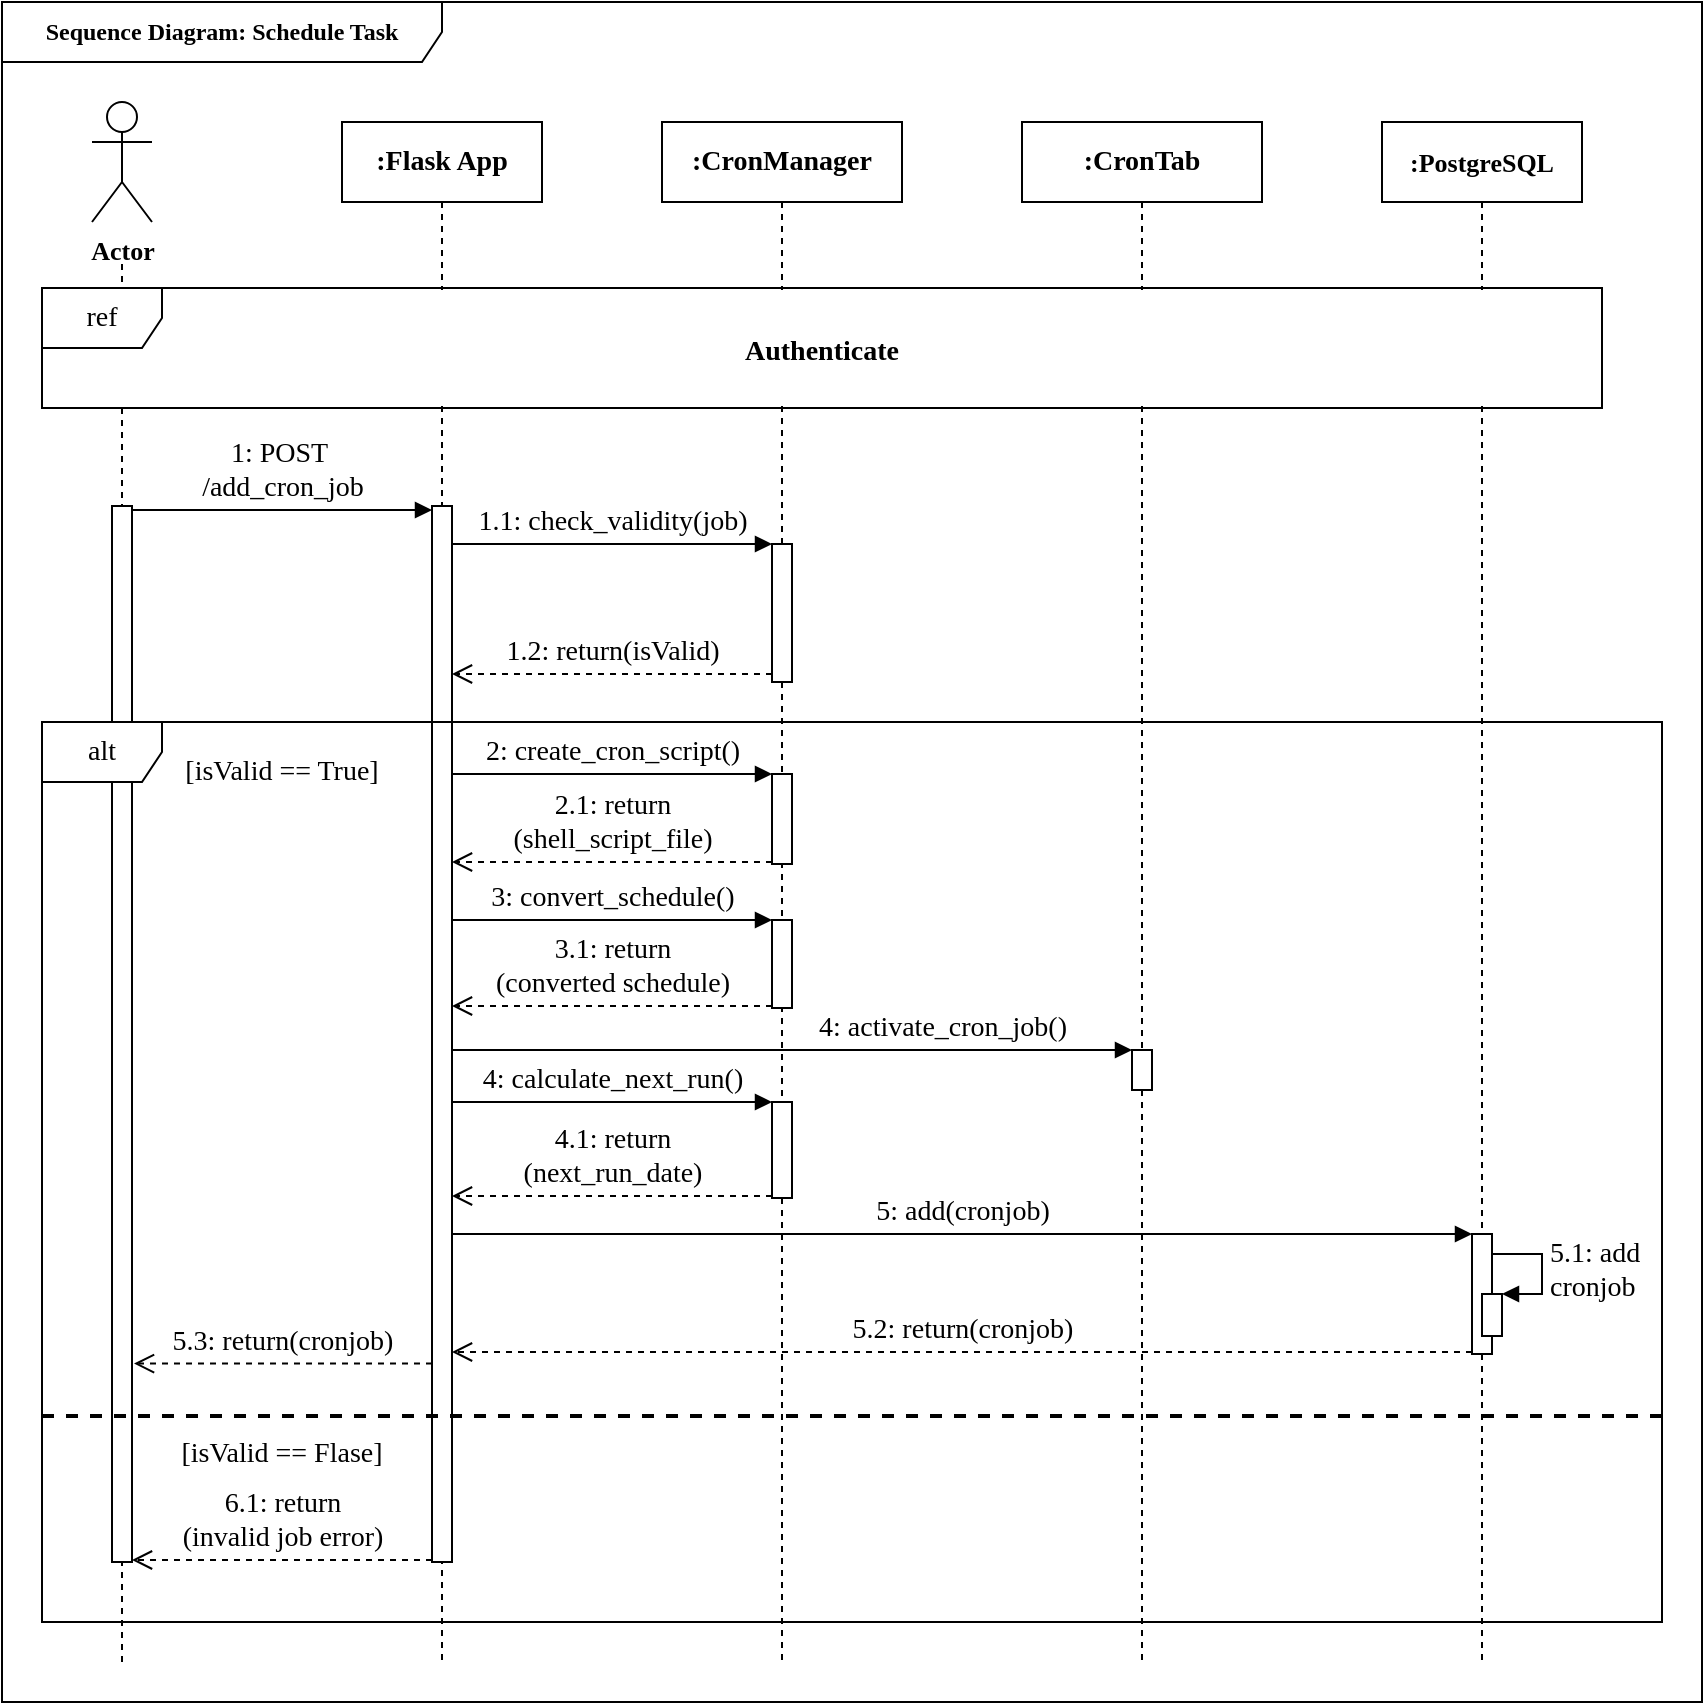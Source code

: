 <mxfile version="13.6.5" type="github">
  <diagram id="kgpKYQtTHZ0yAKxKKP6v" name="Page-1">
    <mxGraphModel dx="1038" dy="548" grid="1" gridSize="10" guides="1" tooltips="1" connect="1" arrows="1" fold="1" page="1" pageScale="1" pageWidth="850" pageHeight="1100" math="0" shadow="0" extFonts="Old Standard TT^https://fonts.googleapis.com/css?family=Old+Standard+TT">
      <root>
        <mxCell id="0" />
        <mxCell id="1" parent="0" />
        <mxCell id="8H_aosuaoS525BL20_1y-1" value="&lt;b&gt;&lt;font face=&quot;Old Standard TT&quot;&gt;Sequence Diagram: Schedule Task&lt;/font&gt;&lt;/b&gt;" style="shape=umlFrame;whiteSpace=wrap;html=1;width=220;height=30;" parent="1" vertex="1">
          <mxGeometry x="190" y="30" width="850" height="850" as="geometry" />
        </mxCell>
        <mxCell id="BJgerjKeEdl1azDdf-ck-2" value="" style="endArrow=none;dashed=1;html=1;" parent="1" edge="1">
          <mxGeometry width="50" height="50" relative="1" as="geometry">
            <mxPoint x="250" y="860" as="sourcePoint" />
            <mxPoint x="250" y="158" as="targetPoint" />
          </mxGeometry>
        </mxCell>
        <mxCell id="won6xVCmw4BPkQLx-nKb-10" value="&lt;font face=&quot;Old Standard TT&quot; size=&quot;1&quot;&gt;&lt;b style=&quot;font-size: 14px&quot;&gt;:CronTab&lt;/b&gt;&lt;/font&gt;" style="shape=umlLifeline;perimeter=lifelinePerimeter;whiteSpace=wrap;html=1;container=1;collapsible=0;recursiveResize=0;outlineConnect=0;" parent="1" vertex="1">
          <mxGeometry x="700" y="90" width="120" height="770" as="geometry" />
        </mxCell>
        <mxCell id="won6xVCmw4BPkQLx-nKb-11" value="&lt;font face=&quot;Old Standard TT&quot; size=&quot;1&quot;&gt;&lt;b style=&quot;font-size: 13px&quot;&gt;:PostgreSQL&lt;/b&gt;&lt;/font&gt;" style="shape=umlLifeline;perimeter=lifelinePerimeter;whiteSpace=wrap;html=1;container=1;collapsible=0;recursiveResize=0;outlineConnect=0;" parent="1" vertex="1">
          <mxGeometry x="880" y="90" width="100" height="770" as="geometry" />
        </mxCell>
        <mxCell id="tm0qoD8EZ-h7sCKLFaxw-24" value="" style="html=1;points=[];perimeter=orthogonalPerimeter;strokeWidth=1;fontFamily=Old Standard TT;fontSize=14;" parent="won6xVCmw4BPkQLx-nKb-11" vertex="1">
          <mxGeometry x="45" y="556" width="10" height="60" as="geometry" />
        </mxCell>
        <mxCell id="tm0qoD8EZ-h7sCKLFaxw-29" value="" style="html=1;points=[];perimeter=orthogonalPerimeter;strokeWidth=1;fontFamily=Old Standard TT;fontSize=14;" parent="won6xVCmw4BPkQLx-nKb-11" vertex="1">
          <mxGeometry x="50" y="586" width="10" height="21" as="geometry" />
        </mxCell>
        <mxCell id="tm0qoD8EZ-h7sCKLFaxw-30" value="5.1: add&lt;br&gt;cronjob" style="edgeStyle=orthogonalEdgeStyle;html=1;align=left;spacingLeft=2;endArrow=block;rounded=0;entryX=1;entryY=0;labelBackgroundColor=none;strokeWidth=1;fontFamily=Old Standard TT;fontSize=14;" parent="won6xVCmw4BPkQLx-nKb-11" target="tm0qoD8EZ-h7sCKLFaxw-29" edge="1">
          <mxGeometry relative="1" as="geometry">
            <mxPoint x="55" y="566" as="sourcePoint" />
            <Array as="points">
              <mxPoint x="80" y="566" />
            </Array>
          </mxGeometry>
        </mxCell>
        <mxCell id="won6xVCmw4BPkQLx-nKb-28" value="&lt;font face=&quot;Old Standard TT&quot; style=&quot;font-size: 13px&quot;&gt;&lt;b&gt;Actor&lt;/b&gt;&lt;/font&gt;" style="shape=umlActor;verticalLabelPosition=bottom;verticalAlign=top;html=1;" parent="1" vertex="1">
          <mxGeometry x="235" y="80" width="30" height="60" as="geometry" />
        </mxCell>
        <mxCell id="won6xVCmw4BPkQLx-nKb-9" value="&lt;font face=&quot;Old Standard TT&quot; size=&quot;1&quot;&gt;&lt;b style=&quot;font-size: 14px&quot;&gt;:Flask App&lt;/b&gt;&lt;/font&gt;" style="shape=umlLifeline;perimeter=lifelinePerimeter;whiteSpace=wrap;html=1;container=1;collapsible=0;recursiveResize=0;outlineConnect=0;" parent="1" vertex="1">
          <mxGeometry x="360" y="90" width="100" height="770" as="geometry" />
        </mxCell>
        <mxCell id="BJgerjKeEdl1azDdf-ck-3" value="" style="html=1;points=[];perimeter=orthogonalPerimeter;" parent="won6xVCmw4BPkQLx-nKb-9" vertex="1">
          <mxGeometry x="45" y="192" width="10" height="528" as="geometry" />
        </mxCell>
        <mxCell id="BJgerjKeEdl1azDdf-ck-6" value="&lt;font face=&quot;Old Standard TT&quot; style=&quot;font-size: 14px&quot;&gt;1: POST&amp;nbsp; &lt;br&gt;/add_cron_job&lt;/font&gt;" style="html=1;verticalAlign=bottom;endArrow=block;labelBackgroundColor=none;" parent="1" edge="1">
          <mxGeometry width="80" relative="1" as="geometry">
            <mxPoint x="255" y="284" as="sourcePoint" />
            <mxPoint x="405" y="284" as="targetPoint" />
          </mxGeometry>
        </mxCell>
        <mxCell id="BJgerjKeEdl1azDdf-ck-7" value="" style="html=1;points=[];perimeter=orthogonalPerimeter;" parent="1" vertex="1">
          <mxGeometry x="245" y="282" width="10" height="528" as="geometry" />
        </mxCell>
        <mxCell id="won6xVCmw4BPkQLx-nKb-49" value="&lt;font face=&quot;Old Standard TT&quot; size=&quot;1&quot;&gt;&lt;b style=&quot;font-size: 14px&quot;&gt;:CronManager&lt;/b&gt;&lt;/font&gt;" style="shape=umlLifeline;perimeter=lifelinePerimeter;whiteSpace=wrap;html=1;container=1;collapsible=0;recursiveResize=0;outlineConnect=0;" parent="1" vertex="1">
          <mxGeometry x="520" y="90" width="120" height="770" as="geometry" />
        </mxCell>
        <mxCell id="tm0qoD8EZ-h7sCKLFaxw-3" value="" style="html=1;points=[];perimeter=orthogonalPerimeter;" parent="won6xVCmw4BPkQLx-nKb-49" vertex="1">
          <mxGeometry x="235" y="464" width="10" height="20" as="geometry" />
        </mxCell>
        <mxCell id="tm0qoD8EZ-h7sCKLFaxw-10" value="" style="html=1;points=[];perimeter=orthogonalPerimeter;fontFamily=Old Standard TT;fontSize=14;" parent="won6xVCmw4BPkQLx-nKb-49" vertex="1">
          <mxGeometry x="55" y="399" width="10" height="44" as="geometry" />
        </mxCell>
        <mxCell id="tm0qoD8EZ-h7sCKLFaxw-18" value="" style="html=1;points=[];perimeter=orthogonalPerimeter;strokeWidth=1;fontFamily=Old Standard TT;fontSize=14;" parent="won6xVCmw4BPkQLx-nKb-49" vertex="1">
          <mxGeometry x="55" y="211" width="10" height="69" as="geometry" />
        </mxCell>
        <mxCell id="tm0qoD8EZ-h7sCKLFaxw-21" value="" style="html=1;points=[];perimeter=orthogonalPerimeter;fontFamily=Old Standard TT;fontSize=14;" parent="won6xVCmw4BPkQLx-nKb-49" vertex="1">
          <mxGeometry x="55" y="326" width="10" height="45" as="geometry" />
        </mxCell>
        <mxCell id="tm0qoD8EZ-h7sCKLFaxw-22" value="2.1: return&lt;br&gt;(shell_script_file)" style="html=1;verticalAlign=bottom;endArrow=open;dashed=1;endSize=8;exitX=0;exitY=0.95;labelBackgroundColor=none;fontFamily=Old Standard TT;fontSize=14;" parent="won6xVCmw4BPkQLx-nKb-49" edge="1">
          <mxGeometry relative="1" as="geometry">
            <mxPoint x="-105" y="370" as="targetPoint" />
            <mxPoint x="55" y="370" as="sourcePoint" />
          </mxGeometry>
        </mxCell>
        <mxCell id="tm0qoD8EZ-h7sCKLFaxw-23" value="2: create_cron_script()" style="html=1;verticalAlign=bottom;endArrow=block;entryX=0;entryY=0;labelBackgroundColor=none;fontFamily=Old Standard TT;fontSize=14;" parent="won6xVCmw4BPkQLx-nKb-49" target="tm0qoD8EZ-h7sCKLFaxw-21" edge="1">
          <mxGeometry relative="1" as="geometry">
            <mxPoint x="-105" y="326" as="sourcePoint" />
          </mxGeometry>
        </mxCell>
        <mxCell id="tm0qoD8EZ-h7sCKLFaxw-4" value="&lt;font style=&quot;font-size: 14px&quot; face=&quot;Old Standard TT&quot;&gt;4: activate_cron_job()&lt;/font&gt;" style="html=1;verticalAlign=bottom;endArrow=block;labelBackgroundColor=none;" parent="1" edge="1">
          <mxGeometry x="0.441" relative="1" as="geometry">
            <mxPoint x="415" y="554" as="sourcePoint" />
            <mxPoint x="755" y="554" as="targetPoint" />
            <mxPoint as="offset" />
          </mxGeometry>
        </mxCell>
        <mxCell id="tm0qoD8EZ-h7sCKLFaxw-9" value="[isValid == True]" style="text;align=center;fontStyle=0;verticalAlign=middle;spacingLeft=3;spacingRight=3;strokeColor=none;rotatable=0;points=[[0,0.5],[1,0.5]];portConstraint=eastwest;fontFamily=Old Standard TT;fontSize=14;" parent="1" vertex="1">
          <mxGeometry x="290" y="400" width="80" height="26" as="geometry" />
        </mxCell>
        <mxCell id="tm0qoD8EZ-h7sCKLFaxw-12" value="3.1: return&lt;br&gt;(converted schedule)" style="html=1;verticalAlign=bottom;endArrow=open;dashed=1;endSize=8;exitX=0;exitY=0.95;labelBackgroundColor=none;fontFamily=Old Standard TT;fontSize=14;" parent="1" edge="1">
          <mxGeometry relative="1" as="geometry">
            <mxPoint x="415" y="532" as="targetPoint" />
            <mxPoint x="575" y="532" as="sourcePoint" />
          </mxGeometry>
        </mxCell>
        <mxCell id="tm0qoD8EZ-h7sCKLFaxw-11" value="3: convert_schedule()" style="html=1;verticalAlign=bottom;endArrow=block;entryX=0;entryY=0;labelBackgroundColor=none;fontFamily=Old Standard TT;fontSize=14;" parent="1" target="tm0qoD8EZ-h7sCKLFaxw-10" edge="1">
          <mxGeometry relative="1" as="geometry">
            <mxPoint x="415" y="489" as="sourcePoint" />
          </mxGeometry>
        </mxCell>
        <mxCell id="tm0qoD8EZ-h7sCKLFaxw-13" value="" style="html=1;points=[];perimeter=orthogonalPerimeter;fontFamily=Old Standard TT;fontSize=14;" parent="1" vertex="1">
          <mxGeometry x="575" y="580" width="10" height="48" as="geometry" />
        </mxCell>
        <mxCell id="tm0qoD8EZ-h7sCKLFaxw-14" value="4.1: return&lt;br&gt;(next_run_date)" style="html=1;verticalAlign=bottom;endArrow=open;dashed=1;endSize=8;exitX=0;exitY=0.95;labelBackgroundColor=none;fontFamily=Old Standard TT;fontSize=14;" parent="1" edge="1">
          <mxGeometry relative="1" as="geometry">
            <mxPoint x="415" y="627" as="targetPoint" />
            <mxPoint x="575" y="627" as="sourcePoint" />
          </mxGeometry>
        </mxCell>
        <mxCell id="tm0qoD8EZ-h7sCKLFaxw-15" value="4: calculate_next_run()" style="html=1;verticalAlign=bottom;endArrow=block;entryX=0;entryY=0;labelBackgroundColor=none;fontFamily=Old Standard TT;fontSize=14;" parent="1" target="tm0qoD8EZ-h7sCKLFaxw-13" edge="1">
          <mxGeometry relative="1" as="geometry">
            <mxPoint x="415" y="580" as="sourcePoint" />
          </mxGeometry>
        </mxCell>
        <mxCell id="tm0qoD8EZ-h7sCKLFaxw-17" value="[isValid == Flase]" style="text;align=center;fontStyle=0;verticalAlign=middle;spacingLeft=3;spacingRight=3;strokeColor=none;rotatable=0;points=[[0,0.5],[1,0.5]];portConstraint=eastwest;fontFamily=Old Standard TT;fontSize=14;" parent="1" vertex="1">
          <mxGeometry x="260" y="741" width="140" height="26" as="geometry" />
        </mxCell>
        <mxCell id="tm0qoD8EZ-h7sCKLFaxw-19" value="1.1: check_validity(job)" style="html=1;verticalAlign=bottom;endArrow=block;entryX=0;entryY=0;labelBackgroundColor=none;fontFamily=Old Standard TT;fontSize=14;strokeWidth=1;" parent="1" source="BJgerjKeEdl1azDdf-ck-3" target="tm0qoD8EZ-h7sCKLFaxw-18" edge="1">
          <mxGeometry relative="1" as="geometry">
            <mxPoint x="505" y="301" as="sourcePoint" />
          </mxGeometry>
        </mxCell>
        <mxCell id="tm0qoD8EZ-h7sCKLFaxw-20" value="1.2: return(isValid)" style="html=1;verticalAlign=bottom;endArrow=open;endSize=8;labelBackgroundColor=none;fontFamily=Old Standard TT;fontSize=14;strokeWidth=1;dashed=1;" parent="1" edge="1">
          <mxGeometry relative="1" as="geometry">
            <mxPoint x="415" y="366.0" as="targetPoint" />
            <mxPoint x="575" y="366.0" as="sourcePoint" />
          </mxGeometry>
        </mxCell>
        <mxCell id="tm0qoD8EZ-h7sCKLFaxw-25" value="5: add(cronjob)" style="html=1;verticalAlign=bottom;endArrow=block;entryX=0;entryY=0;labelBackgroundColor=none;strokeWidth=1;fontFamily=Old Standard TT;fontSize=14;" parent="1" target="tm0qoD8EZ-h7sCKLFaxw-24" edge="1">
          <mxGeometry relative="1" as="geometry">
            <mxPoint x="415" y="646" as="sourcePoint" />
          </mxGeometry>
        </mxCell>
        <mxCell id="tm0qoD8EZ-h7sCKLFaxw-26" value="5.2: return(cronjob)" style="html=1;verticalAlign=bottom;endArrow=open;dashed=1;endSize=8;exitX=0;exitY=0.95;labelBackgroundColor=none;strokeWidth=1;fontFamily=Old Standard TT;fontSize=14;" parent="1" edge="1">
          <mxGeometry relative="1" as="geometry">
            <mxPoint x="415" y="705" as="targetPoint" />
            <mxPoint x="925" y="705" as="sourcePoint" />
          </mxGeometry>
        </mxCell>
        <mxCell id="tm0qoD8EZ-h7sCKLFaxw-34" value="6.1: return&lt;br&gt;(invalid job error)" style="html=1;verticalAlign=bottom;endArrow=open;dashed=1;endSize=8;labelBackgroundColor=none;strokeWidth=1;fontFamily=Old Standard TT;fontSize=14;" parent="1" edge="1">
          <mxGeometry relative="1" as="geometry">
            <mxPoint x="405" y="809" as="sourcePoint" />
            <mxPoint x="255" y="809" as="targetPoint" />
          </mxGeometry>
        </mxCell>
        <mxCell id="tm0qoD8EZ-h7sCKLFaxw-35" value="5.3: return(cronjob)" style="html=1;verticalAlign=bottom;endArrow=open;dashed=1;endSize=8;labelBackgroundColor=none;strokeWidth=1;fontFamily=Old Standard TT;fontSize=14;entryX=1.1;entryY=0.8;entryDx=0;entryDy=0;entryPerimeter=0;" parent="1" edge="1">
          <mxGeometry x="0.007" relative="1" as="geometry">
            <mxPoint x="405" y="710.8" as="sourcePoint" />
            <mxPoint x="256" y="710.8" as="targetPoint" />
            <mxPoint as="offset" />
          </mxGeometry>
        </mxCell>
        <mxCell id="tm0qoD8EZ-h7sCKLFaxw-16" value="" style="line;strokeWidth=2;fillColor=none;align=left;verticalAlign=middle;spacingTop=-1;spacingLeft=3;spacingRight=3;rotatable=0;labelPosition=right;points=[];portConstraint=eastwest;fontFamily=Old Standard TT;fontSize=14;dashed=1;" parent="1" vertex="1">
          <mxGeometry x="210" y="733" width="810" height="8" as="geometry" />
        </mxCell>
        <mxCell id="tm0qoD8EZ-h7sCKLFaxw-8" value="&lt;font face=&quot;Old Standard TT&quot; style=&quot;font-size: 14px&quot;&gt;alt&lt;/font&gt;" style="shape=umlFrame;whiteSpace=wrap;html=1;" parent="1" vertex="1">
          <mxGeometry x="210" y="390" width="810" height="450" as="geometry" />
        </mxCell>
        <mxCell id="scSC1ONJ-kp-0vuA-Wr2-29" value="Authenticate" style="text;align=center;fontStyle=1;verticalAlign=middle;spacingLeft=3;spacingRight=3;strokeColor=none;rotatable=0;points=[[0,0.5],[1,0.5]];portConstraint=eastwest;fontFamily=Old Standard TT;fontSize=14;fillColor=#ffffff;" parent="1" vertex="1">
          <mxGeometry x="211" y="174" width="778" height="58" as="geometry" />
        </mxCell>
        <mxCell id="scSC1ONJ-kp-0vuA-Wr2-28" value="ref" style="shape=umlFrame;whiteSpace=wrap;html=1;strokeWidth=1;fontFamily=Old Standard TT;fontSize=14;" parent="1" vertex="1">
          <mxGeometry x="210" y="173" width="780" height="60" as="geometry" />
        </mxCell>
      </root>
    </mxGraphModel>
  </diagram>
</mxfile>

